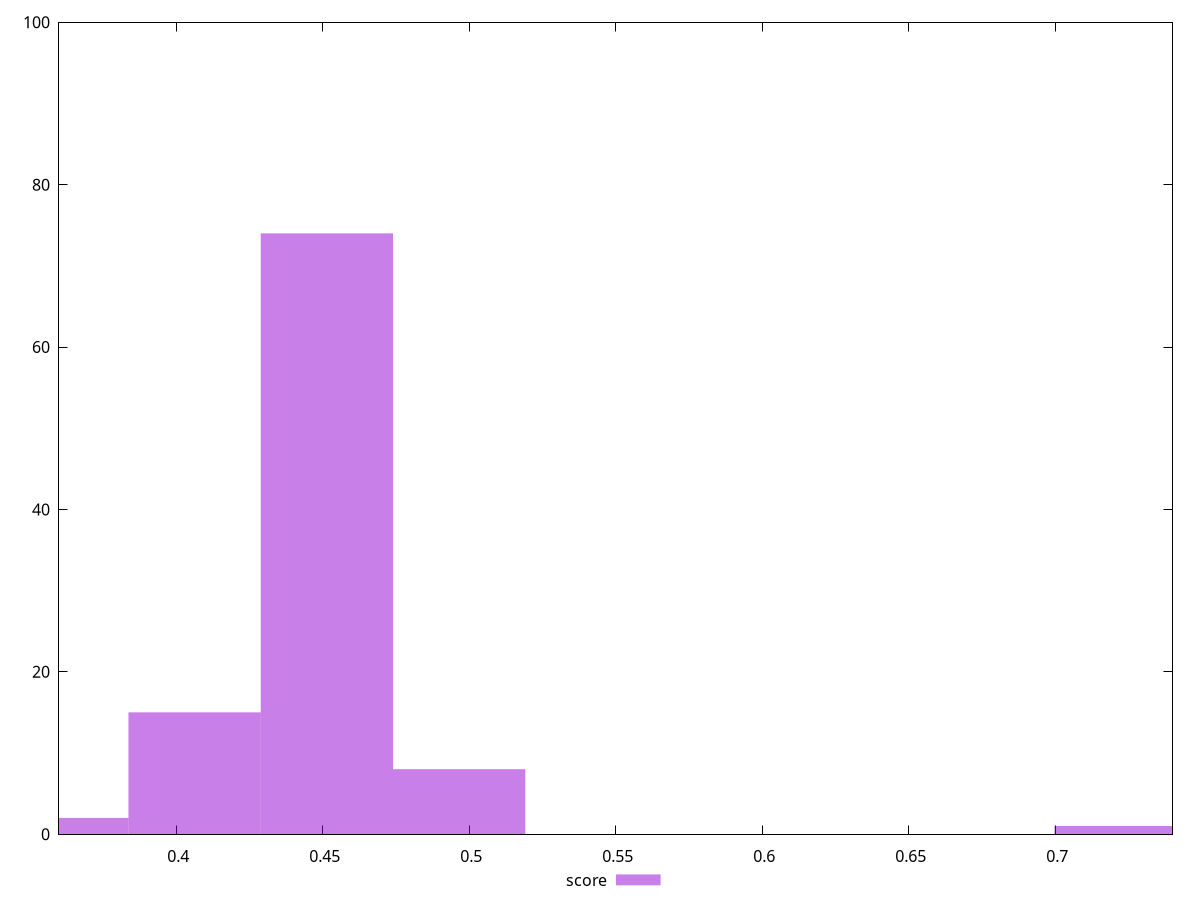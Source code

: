 reset

$score <<EOF
0.4514182768898888 74
0.361134621511911 2
0.722269243023822 1
0.4062764492008999 15
0.4965601045788776 8
EOF

set key outside below
set boxwidth 0.045141827688988875
set xrange [0.36:0.74]
set yrange [0:100]
set trange [0:100]
set style fill transparent solid 0.5 noborder
set terminal svg size 640, 490 enhanced background rgb 'white'
set output "reprap/uses-webp-images/samples/pages+cached+noexternal+nomedia+nocss/score/histogram.svg"

plot $score title "score" with boxes

reset
